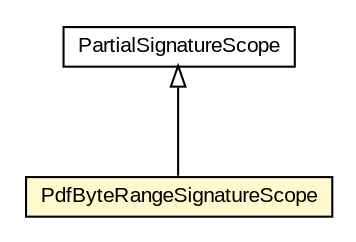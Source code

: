 #!/usr/local/bin/dot
#
# Class diagram 
# Generated by UMLGraph version R5_6-24-gf6e263 (http://www.umlgraph.org/)
#

digraph G {
	edge [fontname="arial",fontsize=10,labelfontname="arial",labelfontsize=10];
	node [fontname="arial",fontsize=10,shape=plaintext];
	nodesep=0.25;
	ranksep=0.5;
	// eu.europa.esig.dss.validation.PartialSignatureScope
	c496945 [label=<<table title="eu.europa.esig.dss.validation.PartialSignatureScope" border="0" cellborder="1" cellspacing="0" cellpadding="2" port="p" href="../../validation/PartialSignatureScope.html">
		<tr><td><table border="0" cellspacing="0" cellpadding="1">
<tr><td align="center" balign="center"> PartialSignatureScope </td></tr>
		</table></td></tr>
		</table>>, URL="../../validation/PartialSignatureScope.html", fontname="arial", fontcolor="black", fontsize=10.0];
	// eu.europa.esig.dss.pades.validation.PdfByteRangeSignatureScope
	c497494 [label=<<table title="eu.europa.esig.dss.pades.validation.PdfByteRangeSignatureScope" border="0" cellborder="1" cellspacing="0" cellpadding="2" port="p" bgcolor="lemonChiffon" href="./PdfByteRangeSignatureScope.html">
		<tr><td><table border="0" cellspacing="0" cellpadding="1">
<tr><td align="center" balign="center"> PdfByteRangeSignatureScope </td></tr>
		</table></td></tr>
		</table>>, URL="./PdfByteRangeSignatureScope.html", fontname="arial", fontcolor="black", fontsize=10.0];
	//eu.europa.esig.dss.pades.validation.PdfByteRangeSignatureScope extends eu.europa.esig.dss.validation.PartialSignatureScope
	c496945:p -> c497494:p [dir=back,arrowtail=empty];
}

